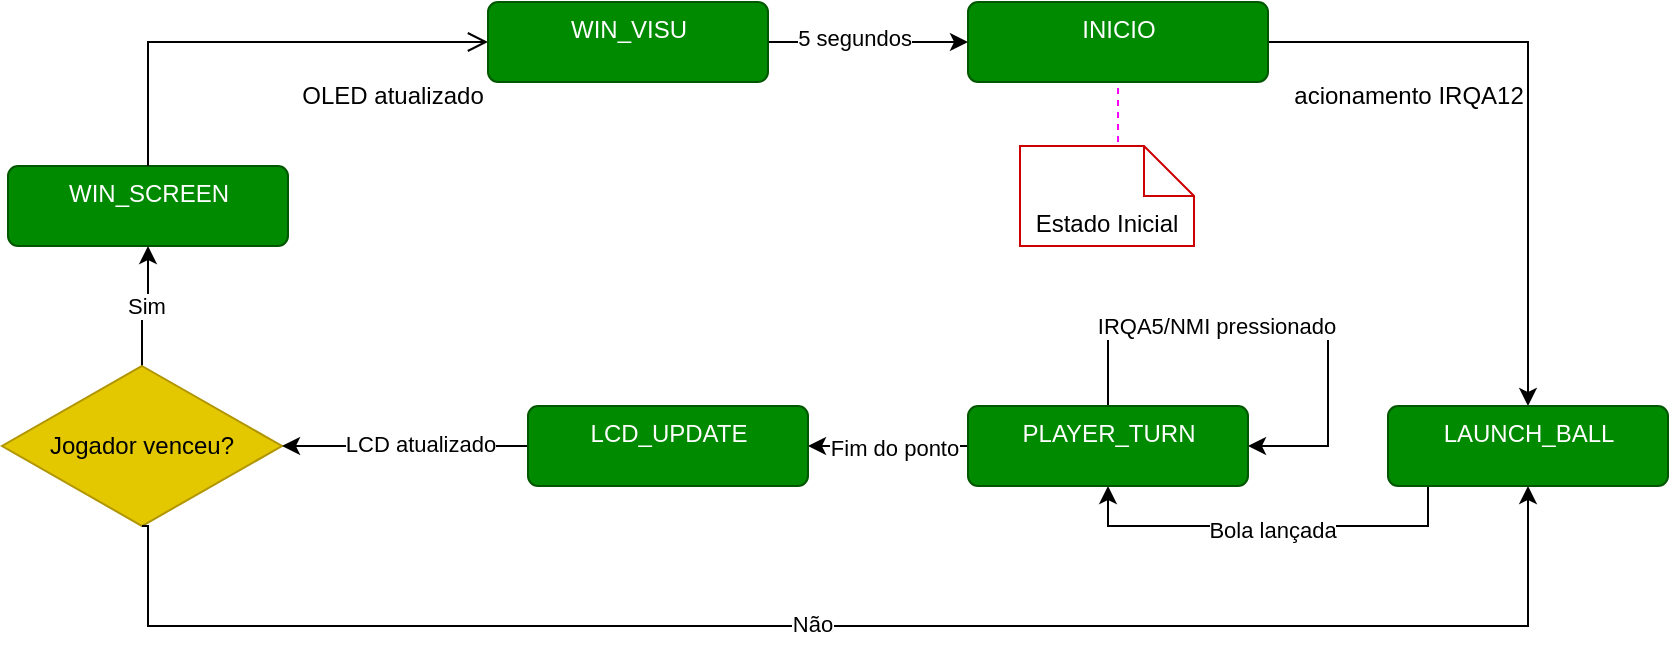 <mxfile version="24.5.3" type="device">
  <diagram id="dhcVNwaFXdqGaKFb3Ij-" name="Page-1">
    <mxGraphModel dx="1781" dy="727" grid="1" gridSize="10" guides="1" tooltips="1" connect="1" arrows="1" fold="1" page="1" pageScale="1" pageWidth="827" pageHeight="1169" math="0" shadow="0">
      <root>
        <mxCell id="0" />
        <mxCell id="1" parent="0" />
        <mxCell id="3BIJWUGKQM-KZ4o5NMOs-8" style="edgeStyle=orthogonalEdgeStyle;rounded=0;orthogonalLoop=1;jettySize=auto;html=1;entryX=0.5;entryY=0;entryDx=0;entryDy=0;" parent="1" source="t8uEiR48-8bBjoi9cYdY-13" target="t8uEiR48-8bBjoi9cYdY-18" edge="1">
          <mxGeometry relative="1" as="geometry" />
        </mxCell>
        <mxCell id="t8uEiR48-8bBjoi9cYdY-13" value="INICIO" style="html=1;align=center;verticalAlign=top;rounded=1;absoluteArcSize=1;arcSize=10;dashed=0;fillColor=#008a00;strokeColor=#005700;fontColor=#ffffff;" parent="1" vertex="1">
          <mxGeometry x="370" y="38" width="150" height="40" as="geometry" />
        </mxCell>
        <mxCell id="3BIJWUGKQM-KZ4o5NMOs-9" style="edgeStyle=orthogonalEdgeStyle;rounded=0;orthogonalLoop=1;jettySize=auto;html=1;entryX=0.5;entryY=1;entryDx=0;entryDy=0;" parent="1" source="t8uEiR48-8bBjoi9cYdY-18" target="3BIJWUGKQM-KZ4o5NMOs-1" edge="1">
          <mxGeometry relative="1" as="geometry">
            <Array as="points">
              <mxPoint x="600" y="260" />
              <mxPoint x="600" y="300" />
              <mxPoint x="440" y="300" />
            </Array>
          </mxGeometry>
        </mxCell>
        <mxCell id="3BIJWUGKQM-KZ4o5NMOs-11" value="Bola lançada" style="edgeLabel;html=1;align=center;verticalAlign=middle;resizable=0;points=[];" parent="3BIJWUGKQM-KZ4o5NMOs-9" vertex="1" connectable="0">
          <mxGeometry x="-0.013" y="2" relative="1" as="geometry">
            <mxPoint as="offset" />
          </mxGeometry>
        </mxCell>
        <mxCell id="t8uEiR48-8bBjoi9cYdY-18" value="LAUNCH_BALL" style="html=1;align=center;verticalAlign=top;rounded=1;absoluteArcSize=1;arcSize=10;dashed=0;fillColor=#008a00;strokeColor=#005700;fontColor=#ffffff;" parent="1" vertex="1">
          <mxGeometry x="580" y="240" width="140" height="40" as="geometry" />
        </mxCell>
        <mxCell id="t8uEiR48-8bBjoi9cYdY-19" value="WIN_SCREEN" style="html=1;align=center;verticalAlign=top;rounded=1;absoluteArcSize=1;arcSize=10;dashed=0;fillColor=#008a00;strokeColor=#005700;fontColor=#ffffff;" parent="1" vertex="1">
          <mxGeometry x="-110" y="120" width="140" height="40" as="geometry" />
        </mxCell>
        <mxCell id="aeV9x602NQwL2jakITRT-39" value="Estado Inicial" style="shape=note2;boundedLbl=1;whiteSpace=wrap;html=1;size=25;verticalAlign=top;align=center;strokeColor=#CC0000;" parent="1" vertex="1">
          <mxGeometry x="396" y="110" width="87" height="50" as="geometry" />
        </mxCell>
        <mxCell id="aeV9x602NQwL2jakITRT-40" value="" style="endArrow=none;dashed=1;html=1;rounded=0;strokeColor=#FF00FF;entryX=0.5;entryY=1;entryDx=0;entryDy=0;" parent="1" target="t8uEiR48-8bBjoi9cYdY-13" edge="1">
          <mxGeometry width="50" height="50" relative="1" as="geometry">
            <mxPoint x="445" y="108" as="sourcePoint" />
            <mxPoint x="522" y="78" as="targetPoint" />
          </mxGeometry>
        </mxCell>
        <mxCell id="S70o_cUpzbI9yFTpSH8p-5" value="" style="endArrow=open;startArrow=none;endFill=0;startFill=0;endSize=8;html=1;verticalAlign=bottom;labelBackgroundColor=none;strokeWidth=1;rounded=0;exitX=0.5;exitY=0;exitDx=0;exitDy=0;entryX=0;entryY=0.5;entryDx=0;entryDy=0;" parent="1" source="t8uEiR48-8bBjoi9cYdY-19" target="nFxen0-eQ5sl4GttbKsK-3" edge="1">
          <mxGeometry width="160" relative="1" as="geometry">
            <mxPoint x="440" y="60" as="sourcePoint" />
            <mxPoint x="30" y="58" as="targetPoint" />
            <Array as="points">
              <mxPoint x="-40" y="58" />
            </Array>
          </mxGeometry>
        </mxCell>
        <mxCell id="S70o_cUpzbI9yFTpSH8p-18" value="OLED atualizado" style="text;html=1;align=center;verticalAlign=middle;resizable=0;points=[];autosize=1;strokeColor=none;fillColor=none;" parent="1" vertex="1">
          <mxGeometry x="27" y="70" width="110" height="30" as="geometry" />
        </mxCell>
        <mxCell id="exx-6FeLUpeVJKwjS1nr-1" value="acionamento IRQA12" style="text;html=1;align=center;verticalAlign=middle;resizable=0;points=[];autosize=1;strokeColor=none;fillColor=none;" parent="1" vertex="1">
          <mxGeometry x="520" y="70" width="140" height="30" as="geometry" />
        </mxCell>
        <mxCell id="3BIJWUGKQM-KZ4o5NMOs-4" style="edgeStyle=orthogonalEdgeStyle;rounded=0;orthogonalLoop=1;jettySize=auto;html=1;entryX=1;entryY=0.5;entryDx=0;entryDy=0;" parent="1" source="3BIJWUGKQM-KZ4o5NMOs-1" target="nFxen0-eQ5sl4GttbKsK-1" edge="1">
          <mxGeometry relative="1" as="geometry">
            <mxPoint x="290" y="260" as="targetPoint" />
          </mxGeometry>
        </mxCell>
        <mxCell id="3BIJWUGKQM-KZ4o5NMOs-5" value="Fim do ponto" style="edgeLabel;html=1;align=center;verticalAlign=middle;resizable=0;points=[];" parent="3BIJWUGKQM-KZ4o5NMOs-4" vertex="1" connectable="0">
          <mxGeometry x="-0.073" y="1" relative="1" as="geometry">
            <mxPoint as="offset" />
          </mxGeometry>
        </mxCell>
        <mxCell id="3BIJWUGKQM-KZ4o5NMOs-15" style="edgeStyle=orthogonalEdgeStyle;rounded=0;orthogonalLoop=1;jettySize=auto;html=1;entryX=1;entryY=0.5;entryDx=0;entryDy=0;" parent="1" source="3BIJWUGKQM-KZ4o5NMOs-1" target="3BIJWUGKQM-KZ4o5NMOs-1" edge="1">
          <mxGeometry relative="1" as="geometry">
            <mxPoint x="440" y="180" as="targetPoint" />
            <Array as="points">
              <mxPoint x="440" y="200" />
              <mxPoint x="550" y="200" />
              <mxPoint x="550" y="260" />
            </Array>
          </mxGeometry>
        </mxCell>
        <mxCell id="3BIJWUGKQM-KZ4o5NMOs-16" value="IRQA5/NMI pressionado" style="edgeLabel;html=1;align=center;verticalAlign=middle;resizable=0;points=[];" parent="3BIJWUGKQM-KZ4o5NMOs-15" vertex="1" connectable="0">
          <mxGeometry x="-0.248" relative="1" as="geometry">
            <mxPoint as="offset" />
          </mxGeometry>
        </mxCell>
        <mxCell id="3BIJWUGKQM-KZ4o5NMOs-1" value="PLAYER_TURN" style="html=1;align=center;verticalAlign=top;rounded=1;absoluteArcSize=1;arcSize=10;dashed=0;fillColor=#008a00;strokeColor=#005700;fontColor=#ffffff;" parent="1" vertex="1">
          <mxGeometry x="370" y="240" width="140" height="40" as="geometry" />
        </mxCell>
        <mxCell id="3BIJWUGKQM-KZ4o5NMOs-3" value="Sim" style="edgeStyle=orthogonalEdgeStyle;rounded=0;orthogonalLoop=1;jettySize=auto;html=1;entryX=0.5;entryY=1;entryDx=0;entryDy=0;" parent="1" source="3BIJWUGKQM-KZ4o5NMOs-2" target="t8uEiR48-8bBjoi9cYdY-19" edge="1">
          <mxGeometry relative="1" as="geometry" />
        </mxCell>
        <mxCell id="3BIJWUGKQM-KZ4o5NMOs-2" value="Jogador venceu?" style="rhombus;whiteSpace=wrap;html=1;fillColor=#e3c800;fontColor=#000000;strokeColor=#B09500;" parent="1" vertex="1">
          <mxGeometry x="-113" y="220" width="140" height="80" as="geometry" />
        </mxCell>
        <mxCell id="3BIJWUGKQM-KZ4o5NMOs-6" style="edgeStyle=orthogonalEdgeStyle;rounded=0;orthogonalLoop=1;jettySize=auto;html=1;entryX=0.5;entryY=1;entryDx=0;entryDy=0;exitX=0.5;exitY=1;exitDx=0;exitDy=0;" parent="1" source="3BIJWUGKQM-KZ4o5NMOs-2" target="t8uEiR48-8bBjoi9cYdY-18" edge="1">
          <mxGeometry relative="1" as="geometry">
            <mxPoint x="260" y="337" as="sourcePoint" />
            <mxPoint x="737" y="320" as="targetPoint" />
            <Array as="points">
              <mxPoint x="-40" y="350" />
              <mxPoint x="650" y="350" />
            </Array>
          </mxGeometry>
        </mxCell>
        <mxCell id="3BIJWUGKQM-KZ4o5NMOs-7" value="Não" style="edgeLabel;html=1;align=center;verticalAlign=middle;resizable=0;points=[];" parent="3BIJWUGKQM-KZ4o5NMOs-6" vertex="1" connectable="0">
          <mxGeometry x="-0.054" y="1" relative="1" as="geometry">
            <mxPoint as="offset" />
          </mxGeometry>
        </mxCell>
        <mxCell id="nFxen0-eQ5sl4GttbKsK-2" style="edgeStyle=orthogonalEdgeStyle;rounded=0;orthogonalLoop=1;jettySize=auto;html=1;exitX=0;exitY=0.5;exitDx=0;exitDy=0;entryX=1;entryY=0.5;entryDx=0;entryDy=0;" edge="1" parent="1" source="nFxen0-eQ5sl4GttbKsK-1" target="3BIJWUGKQM-KZ4o5NMOs-2">
          <mxGeometry relative="1" as="geometry" />
        </mxCell>
        <mxCell id="nFxen0-eQ5sl4GttbKsK-6" value="LCD atualizado" style="edgeLabel;html=1;align=center;verticalAlign=middle;resizable=0;points=[];" vertex="1" connectable="0" parent="nFxen0-eQ5sl4GttbKsK-2">
          <mxGeometry x="-0.12" y="-1" relative="1" as="geometry">
            <mxPoint as="offset" />
          </mxGeometry>
        </mxCell>
        <mxCell id="nFxen0-eQ5sl4GttbKsK-1" value="LCD_UPDATE" style="html=1;align=center;verticalAlign=top;rounded=1;absoluteArcSize=1;arcSize=10;dashed=0;fillColor=#008a00;strokeColor=#005700;fontColor=#ffffff;" vertex="1" parent="1">
          <mxGeometry x="150" y="240" width="140" height="40" as="geometry" />
        </mxCell>
        <mxCell id="nFxen0-eQ5sl4GttbKsK-4" style="edgeStyle=orthogonalEdgeStyle;rounded=0;orthogonalLoop=1;jettySize=auto;html=1;entryX=0;entryY=0.5;entryDx=0;entryDy=0;" edge="1" parent="1" source="nFxen0-eQ5sl4GttbKsK-3" target="t8uEiR48-8bBjoi9cYdY-13">
          <mxGeometry relative="1" as="geometry" />
        </mxCell>
        <mxCell id="nFxen0-eQ5sl4GttbKsK-5" value="5 segundos" style="edgeLabel;html=1;align=center;verticalAlign=middle;resizable=0;points=[];" vertex="1" connectable="0" parent="nFxen0-eQ5sl4GttbKsK-4">
          <mxGeometry x="-0.14" y="2" relative="1" as="geometry">
            <mxPoint as="offset" />
          </mxGeometry>
        </mxCell>
        <mxCell id="nFxen0-eQ5sl4GttbKsK-3" value="WIN_VISU" style="html=1;align=center;verticalAlign=top;rounded=1;absoluteArcSize=1;arcSize=10;dashed=0;fillColor=#008a00;strokeColor=#005700;fontColor=#ffffff;" vertex="1" parent="1">
          <mxGeometry x="130" y="38" width="140" height="40" as="geometry" />
        </mxCell>
      </root>
    </mxGraphModel>
  </diagram>
</mxfile>
